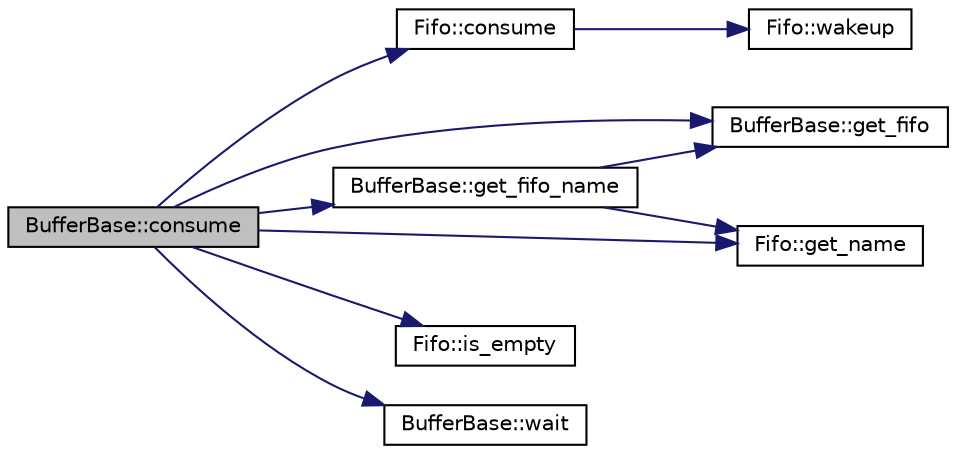 digraph "BufferBase::consume"
{
 // LATEX_PDF_SIZE
  edge [fontname="Helvetica",fontsize="10",labelfontname="Helvetica",labelfontsize="10"];
  node [fontname="Helvetica",fontsize="10",shape=record];
  rankdir="LR";
  Node1 [label="BufferBase::consume",height=0.2,width=0.4,color="black", fillcolor="grey75", style="filled", fontcolor="black",tooltip=" "];
  Node1 -> Node2 [color="midnightblue",fontsize="10",style="solid",fontname="Helvetica"];
  Node2 [label="Fifo::consume",height=0.2,width=0.4,color="black", fillcolor="white", style="filled",URL="$class_fifo.html#a2c5fd19150cd755041f01f5b013690e4",tooltip=" "];
  Node2 -> Node3 [color="midnightblue",fontsize="10",style="solid",fontname="Helvetica"];
  Node3 [label="Fifo::wakeup",height=0.2,width=0.4,color="black", fillcolor="white", style="filled",URL="$class_fifo.html#a66c5afd32d254833776d8229bd0b2965",tooltip=" "];
  Node1 -> Node4 [color="midnightblue",fontsize="10",style="solid",fontname="Helvetica"];
  Node4 [label="BufferBase::get_fifo",height=0.2,width=0.4,color="black", fillcolor="white", style="filled",URL="$class_buffer_base.html#aad84b9690026b9da88d76d276b47470d",tooltip=" "];
  Node1 -> Node5 [color="midnightblue",fontsize="10",style="solid",fontname="Helvetica"];
  Node5 [label="BufferBase::get_fifo_name",height=0.2,width=0.4,color="black", fillcolor="white", style="filled",URL="$class_buffer_base.html#a801e2e43bb032c4b455f4b18a224e838",tooltip=" "];
  Node5 -> Node4 [color="midnightblue",fontsize="10",style="solid",fontname="Helvetica"];
  Node5 -> Node6 [color="midnightblue",fontsize="10",style="solid",fontname="Helvetica"];
  Node6 [label="Fifo::get_name",height=0.2,width=0.4,color="black", fillcolor="white", style="filled",URL="$class_fifo.html#a8d1a5745a600502cd67bfc642a2b1eb6",tooltip=" "];
  Node1 -> Node6 [color="midnightblue",fontsize="10",style="solid",fontname="Helvetica"];
  Node1 -> Node7 [color="midnightblue",fontsize="10",style="solid",fontname="Helvetica"];
  Node7 [label="Fifo::is_empty",height=0.2,width=0.4,color="black", fillcolor="white", style="filled",URL="$class_fifo.html#a7f9ad2ef2dcab2b82817e0a09cb69fda",tooltip=" "];
  Node1 -> Node8 [color="midnightblue",fontsize="10",style="solid",fontname="Helvetica"];
  Node8 [label="BufferBase::wait",height=0.2,width=0.4,color="black", fillcolor="white", style="filled",URL="$class_buffer_base.html#ae7fa60f3c9f233a6f142668b90d335fa",tooltip=" "];
}
